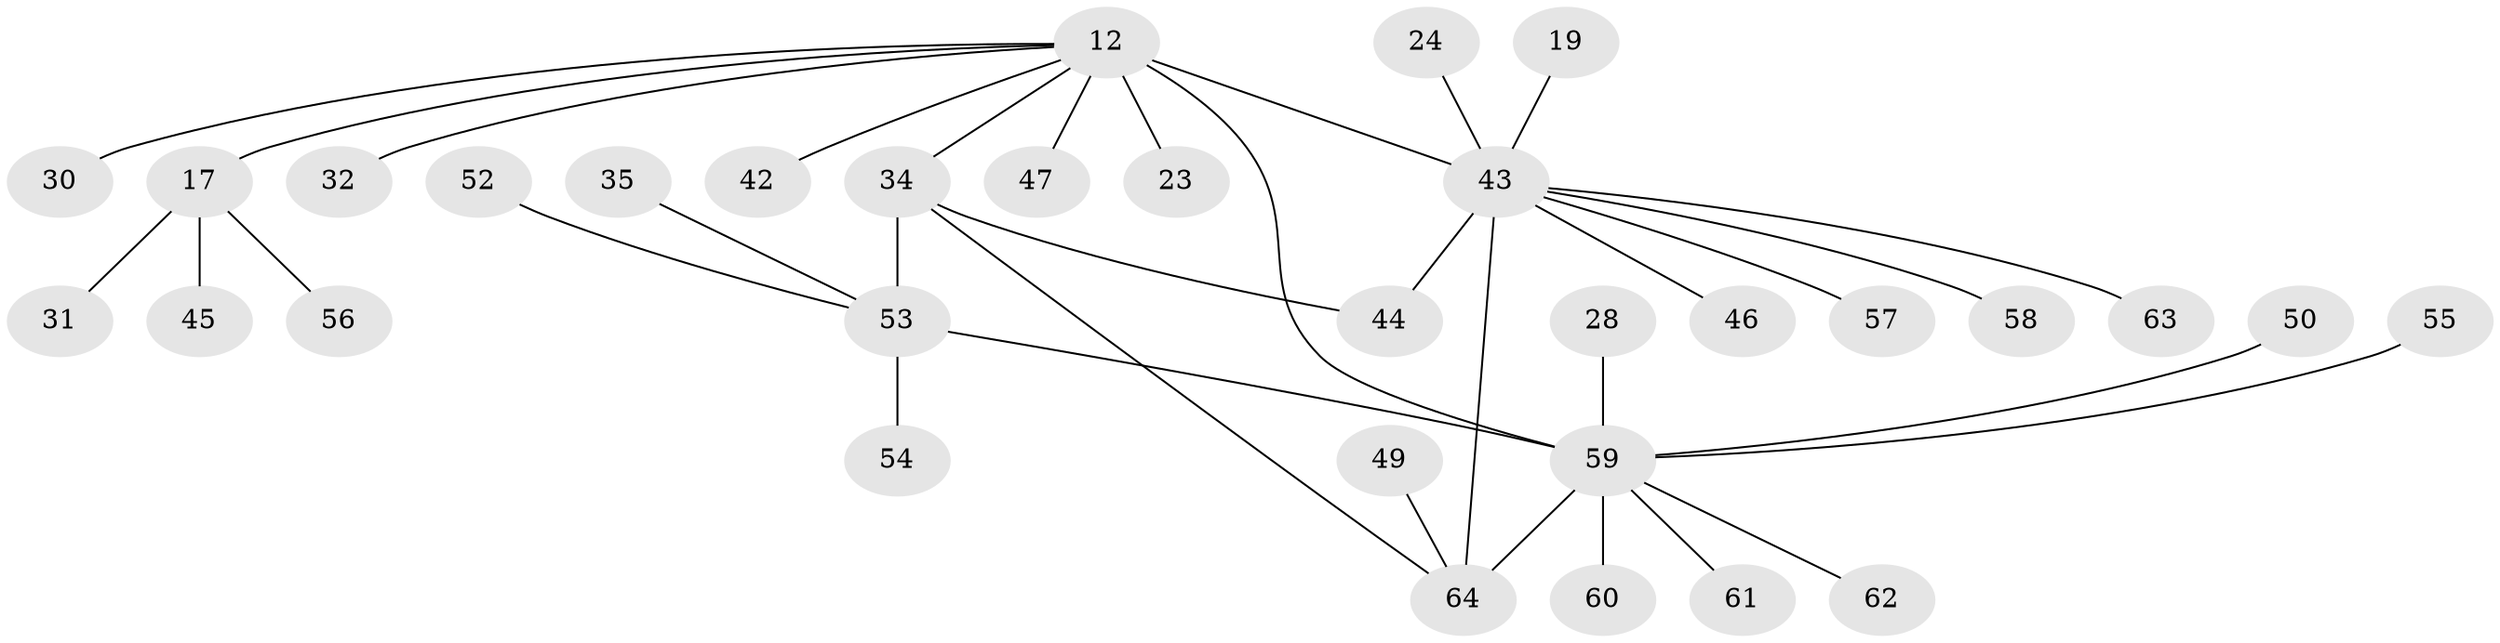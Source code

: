 // original degree distribution, {5: 0.046875, 9: 0.03125, 11: 0.015625, 3: 0.0625, 7: 0.0625, 6: 0.015625, 8: 0.015625, 4: 0.015625, 1: 0.625, 2: 0.109375}
// Generated by graph-tools (version 1.1) at 2025/54/03/09/25 04:54:07]
// undirected, 32 vertices, 35 edges
graph export_dot {
graph [start="1"]
  node [color=gray90,style=filled];
  12 [super="+9"];
  17 [super="+7"];
  19;
  23;
  24;
  28;
  30;
  31;
  32;
  34 [super="+5+27"];
  35;
  42;
  43 [super="+2"];
  44;
  45;
  46;
  47;
  49;
  50 [super="+22"];
  52;
  53 [super="+6"];
  54;
  55;
  56 [super="+51"];
  57;
  58;
  59 [super="+20+40+38"];
  60;
  61;
  62;
  63;
  64 [super="+3+29+33+36+41+48"];
  12 -- 23;
  12 -- 30;
  12 -- 47;
  12 -- 32;
  12 -- 42;
  12 -- 34;
  12 -- 43 [weight=2];
  12 -- 17 [weight=2];
  12 -- 59 [weight=4];
  17 -- 56;
  17 -- 45;
  17 -- 31;
  19 -- 43;
  24 -- 43;
  28 -- 59;
  34 -- 64;
  34 -- 53 [weight=2];
  34 -- 44;
  35 -- 53;
  43 -- 64 [weight=2];
  43 -- 44;
  43 -- 46;
  43 -- 57;
  43 -- 58;
  43 -- 63;
  49 -- 64;
  50 -- 59;
  52 -- 53;
  53 -- 54;
  53 -- 59 [weight=3];
  55 -- 59;
  59 -- 64 [weight=2];
  59 -- 60;
  59 -- 61;
  59 -- 62;
}
